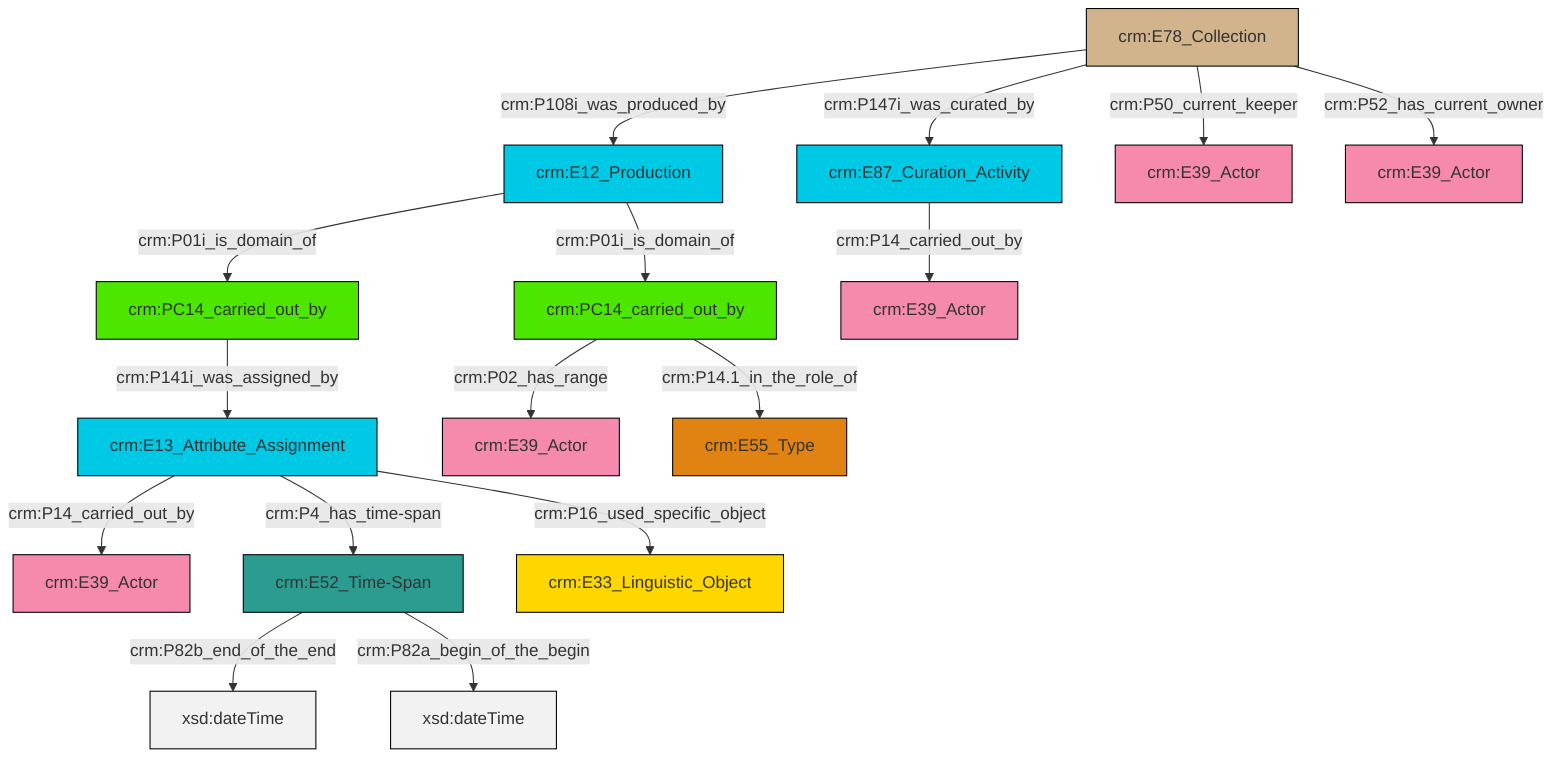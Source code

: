 graph TD
classDef Literal fill:#f2f2f2,stroke:#000000;
classDef CRM_Entity fill:#FFFFFF,stroke:#000000;
classDef Temporal_Entity fill:#00C9E6, stroke:#000000;
classDef Type fill:#E18312, stroke:#000000;
classDef Time-Span fill:#2C9C91, stroke:#000000;
classDef Appellation fill:#FFEB7F, stroke:#000000;
classDef Place fill:#008836, stroke:#000000;
classDef Persistent_Item fill:#B266B2, stroke:#000000;
classDef Conceptual_Object fill:#FFD700, stroke:#000000;
classDef Physical_Thing fill:#D2B48C, stroke:#000000;
classDef Actor fill:#f58aad, stroke:#000000;
classDef PC_Classes fill:#4ce600, stroke:#000000;
classDef Multi fill:#cccccc,stroke:#000000;

2["crm:E78_Collection"]:::Physical_Thing -->|crm:P147i_was_curated_by| 3["crm:E87_Curation_Activity"]:::Temporal_Entity
4["crm:PC14_carried_out_by"]:::PC_Classes -->|crm:P141i_was_assigned_by| 5["crm:E13_Attribute_Assignment"]:::Temporal_Entity
6["crm:E12_Production"]:::Temporal_Entity -->|crm:P01i_is_domain_of| 7["crm:PC14_carried_out_by"]:::PC_Classes
9["crm:E52_Time-Span"]:::Time-Span -->|crm:P82b_end_of_the_end| 10[xsd:dateTime]:::Literal
9["crm:E52_Time-Span"]:::Time-Span -->|crm:P82a_begin_of_the_begin| 11[xsd:dateTime]:::Literal
5["crm:E13_Attribute_Assignment"]:::Temporal_Entity -->|crm:P4_has_time-span| 9["crm:E52_Time-Span"]:::Time-Span
7["crm:PC14_carried_out_by"]:::PC_Classes -->|crm:P02_has_range| 13["crm:E39_Actor"]:::Actor
5["crm:E13_Attribute_Assignment"]:::Temporal_Entity -->|crm:P14_carried_out_by| 0["crm:E39_Actor"]:::Actor
2["crm:E78_Collection"]:::Physical_Thing -->|crm:P50_current_keeper| 16["crm:E39_Actor"]:::Actor
7["crm:PC14_carried_out_by"]:::PC_Classes -->|crm:P14.1_in_the_role_of| 21["crm:E55_Type"]:::Type
2["crm:E78_Collection"]:::Physical_Thing -->|crm:P52_has_current_owner| 19["crm:E39_Actor"]:::Actor
2["crm:E78_Collection"]:::Physical_Thing -->|crm:P108i_was_produced_by| 6["crm:E12_Production"]:::Temporal_Entity
5["crm:E13_Attribute_Assignment"]:::Temporal_Entity -->|crm:P16_used_specific_object| 24["crm:E33_Linguistic_Object"]:::Conceptual_Object
6["crm:E12_Production"]:::Temporal_Entity -->|crm:P01i_is_domain_of| 4["crm:PC14_carried_out_by"]:::PC_Classes
3["crm:E87_Curation_Activity"]:::Temporal_Entity -->|crm:P14_carried_out_by| 26["crm:E39_Actor"]:::Actor